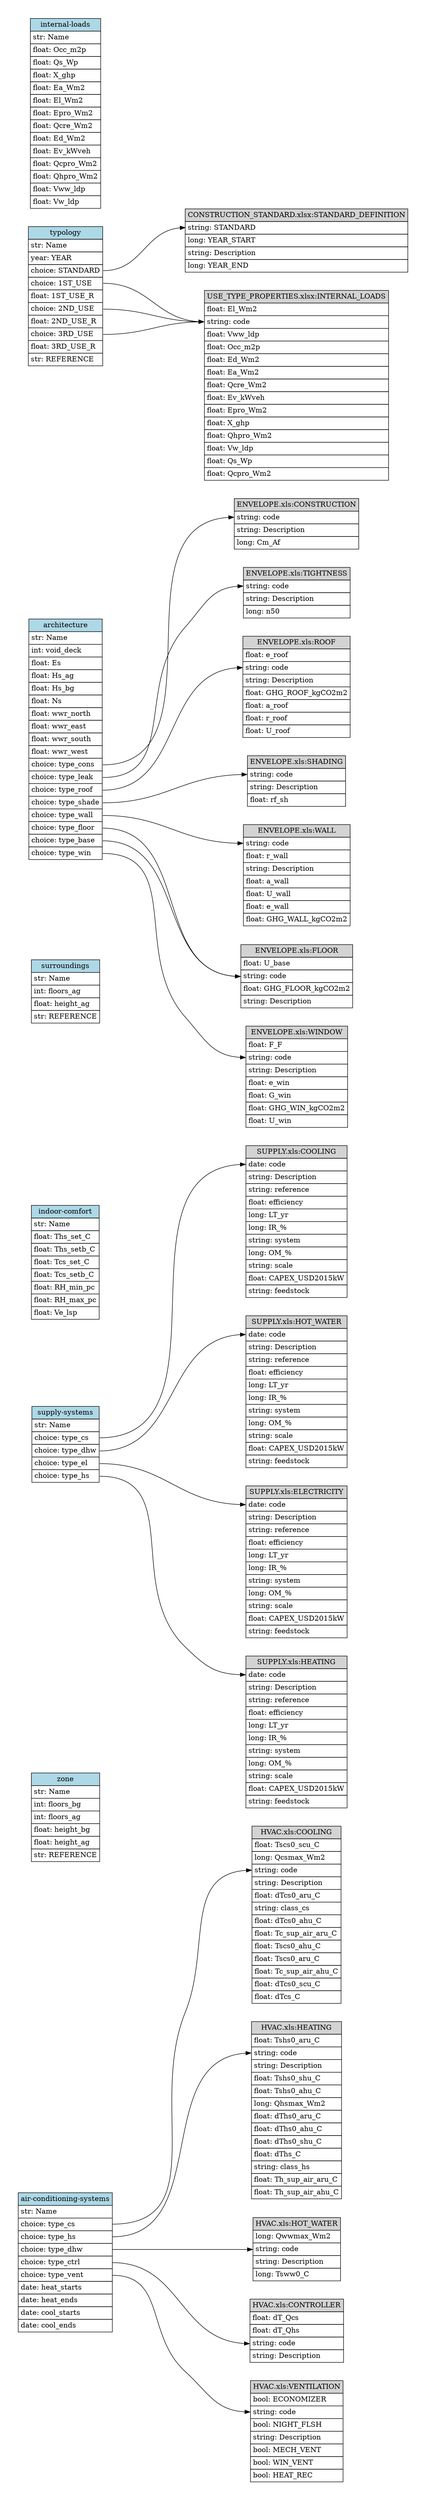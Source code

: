 
/* this diagram was generated by notebooks/2020.02.25-create-tables-entity-relationship-diagram.ipynb */
digraph tables_diagram {

    graph [pad="0.5", nodesep="0.5", ranksep="2"];
    node [shape=plain];
    rankdir=LR;
    

   
get_building_air_conditioning [shape=none, margin=0, label=<
    <table border="0" cellborder="1" cellspacing="0" cellpadding="4" >
        <tr><td bgcolor="lightblue">air-conditioning-systems</td></tr>
        <tr><td port="Name" align="left">str: Name</td></tr>
        <tr><td port="type_cs" align="left">choice: type_cs</td></tr>
        <tr><td port="type_hs" align="left">choice: type_hs</td></tr>
        <tr><td port="type_dhw" align="left">choice: type_dhw</td></tr>
        <tr><td port="type_ctrl" align="left">choice: type_ctrl</td></tr>
        <tr><td port="type_vent" align="left">choice: type_vent</td></tr>
        <tr><td port="heat_starts" align="left">date: heat_starts</td></tr>
        <tr><td port="heat_ends" align="left">date: heat_ends</td></tr>
        <tr><td port="cool_starts" align="left">date: cool_starts</td></tr>
        <tr><td port="cool_ends" align="left">date: cool_ends</td></tr>
        
    </table>>];

   
get_zone_geometry [shape=none, margin=0, label=<
    <table border="0" cellborder="1" cellspacing="0" cellpadding="4" >
        <tr><td bgcolor="lightblue">zone</td></tr>
        <tr><td port="Name" align="left">str: Name</td></tr>
        <tr><td port="floors_bg" align="left">int: floors_bg</td></tr>
        <tr><td port="floors_ag" align="left">int: floors_ag</td></tr>
        <tr><td port="height_bg" align="left">float: height_bg</td></tr>
        <tr><td port="height_ag" align="left">float: height_ag</td></tr>
        <tr><td port="REFERENCE" align="left">str: REFERENCE</td></tr>
        
    </table>>];

   
get_building_supply [shape=none, margin=0, label=<
    <table border="0" cellborder="1" cellspacing="0" cellpadding="4" >
        <tr><td bgcolor="lightblue">supply-systems</td></tr>
        <tr><td port="Name" align="left">str: Name</td></tr>
        <tr><td port="type_cs" align="left">choice: type_cs</td></tr>
        <tr><td port="type_dhw" align="left">choice: type_dhw</td></tr>
        <tr><td port="type_el" align="left">choice: type_el</td></tr>
        <tr><td port="type_hs" align="left">choice: type_hs</td></tr>
        
    </table>>];

   
get_building_comfort [shape=none, margin=0, label=<
    <table border="0" cellborder="1" cellspacing="0" cellpadding="4" >
        <tr><td bgcolor="lightblue">indoor-comfort</td></tr>
        <tr><td port="Name" align="left">str: Name</td></tr>
        <tr><td port="Ths_set_C" align="left">float: Ths_set_C</td></tr>
        <tr><td port="Ths_setb_C" align="left">float: Ths_setb_C</td></tr>
        <tr><td port="Tcs_set_C" align="left">float: Tcs_set_C</td></tr>
        <tr><td port="Tcs_setb_C" align="left">float: Tcs_setb_C</td></tr>
        <tr><td port="RH_min_pc" align="left">float: RH_min_pc</td></tr>
        <tr><td port="RH_max_pc" align="left">float: RH_max_pc</td></tr>
        <tr><td port="Ve_lsp" align="left">float: Ve_lsp</td></tr>
        
    </table>>];

   
get_surroundings_geometry [shape=none, margin=0, label=<
    <table border="0" cellborder="1" cellspacing="0" cellpadding="4" >
        <tr><td bgcolor="lightblue">surroundings</td></tr>
        <tr><td port="Name" align="left">str: Name</td></tr>
        <tr><td port="floors_ag" align="left">int: floors_ag</td></tr>
        <tr><td port="height_ag" align="left">float: height_ag</td></tr>
        <tr><td port="REFERENCE" align="left">str: REFERENCE</td></tr>
        
    </table>>];

   
get_building_architecture [shape=none, margin=0, label=<
    <table border="0" cellborder="1" cellspacing="0" cellpadding="4" >
        <tr><td bgcolor="lightblue">architecture</td></tr>
        <tr><td port="Name" align="left">str: Name</td></tr>
        <tr><td port="void_deck" align="left">int: void_deck</td></tr>
        <tr><td port="Es" align="left">float: Es</td></tr>
        <tr><td port="Hs_ag" align="left">float: Hs_ag</td></tr>
        <tr><td port="Hs_bg" align="left">float: Hs_bg</td></tr>
        <tr><td port="Ns" align="left">float: Ns</td></tr>
        <tr><td port="wwr_north" align="left">float: wwr_north</td></tr>
        <tr><td port="wwr_east" align="left">float: wwr_east</td></tr>
        <tr><td port="wwr_south" align="left">float: wwr_south</td></tr>
        <tr><td port="wwr_west" align="left">float: wwr_west</td></tr>
        <tr><td port="type_cons" align="left">choice: type_cons</td></tr>
        <tr><td port="type_leak" align="left">choice: type_leak</td></tr>
        <tr><td port="type_roof" align="left">choice: type_roof</td></tr>
        <tr><td port="type_shade" align="left">choice: type_shade</td></tr>
        <tr><td port="type_wall" align="left">choice: type_wall</td></tr>
        <tr><td port="type_floor" align="left">choice: type_floor</td></tr>
        <tr><td port="type_base" align="left">choice: type_base</td></tr>
        <tr><td port="type_win" align="left">choice: type_win</td></tr>
        
    </table>>];

   
get_building_typology [shape=none, margin=0, label=<
    <table border="0" cellborder="1" cellspacing="0" cellpadding="4" >
        <tr><td bgcolor="lightblue">typology</td></tr>
        <tr><td port="Name" align="left">str: Name</td></tr>
        <tr><td port="YEAR" align="left">year: YEAR</td></tr>
        <tr><td port="STANDARD" align="left">choice: STANDARD</td></tr>
        <tr><td port="1ST_USE" align="left">choice: 1ST_USE</td></tr>
        <tr><td port="1ST_USE_R" align="left">float: 1ST_USE_R</td></tr>
        <tr><td port="2ND_USE" align="left">choice: 2ND_USE</td></tr>
        <tr><td port="2ND_USE_R" align="left">float: 2ND_USE_R</td></tr>
        <tr><td port="3RD_USE" align="left">choice: 3RD_USE</td></tr>
        <tr><td port="3RD_USE_R" align="left">float: 3RD_USE_R</td></tr>
        <tr><td port="REFERENCE" align="left">str: REFERENCE</td></tr>
        
    </table>>];

   
get_building_internal [shape=none, margin=0, label=<
    <table border="0" cellborder="1" cellspacing="0" cellpadding="4" >
        <tr><td bgcolor="lightblue">internal-loads</td></tr>
        <tr><td port="Name" align="left">str: Name</td></tr>
        <tr><td port="Occ_m2p" align="left">float: Occ_m2p</td></tr>
        <tr><td port="Qs_Wp" align="left">float: Qs_Wp</td></tr>
        <tr><td port="X_ghp" align="left">float: X_ghp</td></tr>
        <tr><td port="Ea_Wm2" align="left">float: Ea_Wm2</td></tr>
        <tr><td port="El_Wm2" align="left">float: El_Wm2</td></tr>
        <tr><td port="Epro_Wm2" align="left">float: Epro_Wm2</td></tr>
        <tr><td port="Qcre_Wm2" align="left">float: Qcre_Wm2</td></tr>
        <tr><td port="Ed_Wm2" align="left">float: Ed_Wm2</td></tr>
        <tr><td port="Ev_kWveh" align="left">float: Ev_kWveh</td></tr>
        <tr><td port="Qcpro_Wm2" align="left">float: Qcpro_Wm2</td></tr>
        <tr><td port="Qhpro_Wm2" align="left">float: Qhpro_Wm2</td></tr>
        <tr><td port="Vww_ldp" align="left">float: Vww_ldp</td></tr>
        <tr><td port="Vw_ldp" align="left">float: Vw_ldp</td></tr>
        
    </table>>];



    
get_database_envelope_systems_ROOF [shape=none, margin=0, label=<
    <table border="0" cellborder="1" cellspacing="0" cellpadding="4" >
        <tr><td bgcolor="lightgrey">ENVELOPE.xls:ROOF</td></tr>
        <tr><td port="e_roof" align="left">float: e_roof</td></tr>
        <tr><td port="code" align="left">string: code</td></tr>
        <tr><td port="Description" align="left">string: Description</td></tr>
        <tr><td port="GHG_ROOF_kgCO2m2" align="left">float: GHG_ROOF_kgCO2m2</td></tr>
        <tr><td port="a_roof" align="left">float: a_roof</td></tr>
        <tr><td port="r_roof" align="left">float: r_roof</td></tr>
        <tr><td port="U_roof" align="left">float: U_roof</td></tr>
        
    </table>>];

    
get_database_envelope_systems_SHADING [shape=none, margin=0, label=<
    <table border="0" cellborder="1" cellspacing="0" cellpadding="4" >
        <tr><td bgcolor="lightgrey">ENVELOPE.xls:SHADING</td></tr>
        <tr><td port="code" align="left">string: code</td></tr>
        <tr><td port="Description" align="left">string: Description</td></tr>
        <tr><td port="rf_sh" align="left">float: rf_sh</td></tr>
        
    </table>>];

    
get_database_supply_assemblies_HEATING [shape=none, margin=0, label=<
    <table border="0" cellborder="1" cellspacing="0" cellpadding="4" >
        <tr><td bgcolor="lightgrey">SUPPLY.xls:HEATING</td></tr>
        <tr><td port="code" align="left">date: code</td></tr>
        <tr><td port="Description" align="left">string: Description</td></tr>
        <tr><td port="reference" align="left">string: reference</td></tr>
        <tr><td port="efficiency" align="left">float: efficiency</td></tr>
        <tr><td port="LT_yr" align="left">long: LT_yr</td></tr>
        <tr><td port="IR_%" align="left">long: IR_%</td></tr>
        <tr><td port="system" align="left">string: system</td></tr>
        <tr><td port="OM_%" align="left">long: OM_%</td></tr>
        <tr><td port="scale" align="left">string: scale</td></tr>
        <tr><td port="CAPEX_USD2015kW" align="left">float: CAPEX_USD2015kW</td></tr>
        <tr><td port="feedstock" align="left">string: feedstock</td></tr>
        
    </table>>];

    
get_database_air_conditioning_systems_HOT_WATER [shape=none, margin=0, label=<
    <table border="0" cellborder="1" cellspacing="0" cellpadding="4" >
        <tr><td bgcolor="lightgrey">HVAC.xls:HOT_WATER</td></tr>
        <tr><td port="Qwwmax_Wm2" align="left">long: Qwwmax_Wm2</td></tr>
        <tr><td port="code" align="left">string: code</td></tr>
        <tr><td port="Description" align="left">string: Description</td></tr>
        <tr><td port="Tsww0_C" align="left">long: Tsww0_C</td></tr>
        
    </table>>];

    
get_database_air_conditioning_systems_CONTROLLER [shape=none, margin=0, label=<
    <table border="0" cellborder="1" cellspacing="0" cellpadding="4" >
        <tr><td bgcolor="lightgrey">HVAC.xls:CONTROLLER</td></tr>
        <tr><td port="dT_Qcs" align="left">float: dT_Qcs</td></tr>
        <tr><td port="dT_Qhs" align="left">float: dT_Qhs</td></tr>
        <tr><td port="code" align="left">string: code</td></tr>
        <tr><td port="Description" align="left">string: Description</td></tr>
        
    </table>>];

    
get_database_air_conditioning_systems_VENTILATION [shape=none, margin=0, label=<
    <table border="0" cellborder="1" cellspacing="0" cellpadding="4" >
        <tr><td bgcolor="lightgrey">HVAC.xls:VENTILATION</td></tr>
        <tr><td port="ECONOMIZER" align="left">bool: ECONOMIZER</td></tr>
        <tr><td port="code" align="left">string: code</td></tr>
        <tr><td port="NIGHT_FLSH" align="left">bool: NIGHT_FLSH</td></tr>
        <tr><td port="Description" align="left">string: Description</td></tr>
        <tr><td port="MECH_VENT" align="left">bool: MECH_VENT</td></tr>
        <tr><td port="WIN_VENT" align="left">bool: WIN_VENT</td></tr>
        <tr><td port="HEAT_REC" align="left">bool: HEAT_REC</td></tr>
        
    </table>>];

    
get_database_air_conditioning_systems_COOLING [shape=none, margin=0, label=<
    <table border="0" cellborder="1" cellspacing="0" cellpadding="4" >
        <tr><td bgcolor="lightgrey">HVAC.xls:COOLING</td></tr>
        <tr><td port="Tscs0_scu_C" align="left">float: Tscs0_scu_C</td></tr>
        <tr><td port="Qcsmax_Wm2" align="left">long: Qcsmax_Wm2</td></tr>
        <tr><td port="code" align="left">string: code</td></tr>
        <tr><td port="Description" align="left">string: Description</td></tr>
        <tr><td port="dTcs0_aru_C" align="left">float: dTcs0_aru_C</td></tr>
        <tr><td port="class_cs" align="left">string: class_cs</td></tr>
        <tr><td port="dTcs0_ahu_C" align="left">float: dTcs0_ahu_C</td></tr>
        <tr><td port="Tc_sup_air_aru_C" align="left">float: Tc_sup_air_aru_C</td></tr>
        <tr><td port="Tscs0_ahu_C" align="left">float: Tscs0_ahu_C</td></tr>
        <tr><td port="Tscs0_aru_C" align="left">float: Tscs0_aru_C</td></tr>
        <tr><td port="Tc_sup_air_ahu_C" align="left">float: Tc_sup_air_ahu_C</td></tr>
        <tr><td port="dTcs0_scu_C" align="left">float: dTcs0_scu_C</td></tr>
        <tr><td port="dTcs_C" align="left">float: dTcs_C</td></tr>
        
    </table>>];

    
get_database_envelope_systems_WALL [shape=none, margin=0, label=<
    <table border="0" cellborder="1" cellspacing="0" cellpadding="4" >
        <tr><td bgcolor="lightgrey">ENVELOPE.xls:WALL</td></tr>
        <tr><td port="code" align="left">string: code</td></tr>
        <tr><td port="r_wall" align="left">float: r_wall</td></tr>
        <tr><td port="Description" align="left">string: Description</td></tr>
        <tr><td port="a_wall" align="left">float: a_wall</td></tr>
        <tr><td port="U_wall" align="left">float: U_wall</td></tr>
        <tr><td port="e_wall" align="left">float: e_wall</td></tr>
        <tr><td port="GHG_WALL_kgCO2m2" align="left">float: GHG_WALL_kgCO2m2</td></tr>
        
    </table>>];

    
get_database_use_types_properties_INTERNAL_LOADS [shape=none, margin=0, label=<
    <table border="0" cellborder="1" cellspacing="0" cellpadding="4" >
        <tr><td bgcolor="lightgrey">USE_TYPE_PROPERTIES.xlsx:INTERNAL_LOADS</td></tr>
        <tr><td port="El_Wm2" align="left">float: El_Wm2</td></tr>
        <tr><td port="code" align="left">string: code</td></tr>
        <tr><td port="Vww_ldp" align="left">float: Vww_ldp</td></tr>
        <tr><td port="Occ_m2p" align="left">float: Occ_m2p</td></tr>
        <tr><td port="Ed_Wm2" align="left">float: Ed_Wm2</td></tr>
        <tr><td port="Ea_Wm2" align="left">float: Ea_Wm2</td></tr>
        <tr><td port="Qcre_Wm2" align="left">float: Qcre_Wm2</td></tr>
        <tr><td port="Ev_kWveh" align="left">float: Ev_kWveh</td></tr>
        <tr><td port="Epro_Wm2" align="left">float: Epro_Wm2</td></tr>
        <tr><td port="X_ghp" align="left">float: X_ghp</td></tr>
        <tr><td port="Qhpro_Wm2" align="left">float: Qhpro_Wm2</td></tr>
        <tr><td port="Vw_ldp" align="left">float: Vw_ldp</td></tr>
        <tr><td port="Qs_Wp" align="left">float: Qs_Wp</td></tr>
        <tr><td port="Qcpro_Wm2" align="left">float: Qcpro_Wm2</td></tr>
        
    </table>>];

    
get_database_envelope_systems_TIGHTNESS [shape=none, margin=0, label=<
    <table border="0" cellborder="1" cellspacing="0" cellpadding="4" >
        <tr><td bgcolor="lightgrey">ENVELOPE.xls:TIGHTNESS</td></tr>
        <tr><td port="code" align="left">string: code</td></tr>
        <tr><td port="Description" align="left">string: Description</td></tr>
        <tr><td port="n50" align="left">long: n50</td></tr>
        
    </table>>];

    
get_database_air_conditioning_systems_HEATING [shape=none, margin=0, label=<
    <table border="0" cellborder="1" cellspacing="0" cellpadding="4" >
        <tr><td bgcolor="lightgrey">HVAC.xls:HEATING</td></tr>
        <tr><td port="Tshs0_aru_C" align="left">float: Tshs0_aru_C</td></tr>
        <tr><td port="code" align="left">string: code</td></tr>
        <tr><td port="Description" align="left">string: Description</td></tr>
        <tr><td port="Tshs0_shu_C" align="left">float: Tshs0_shu_C</td></tr>
        <tr><td port="Tshs0_ahu_C" align="left">float: Tshs0_ahu_C</td></tr>
        <tr><td port="Qhsmax_Wm2" align="left">long: Qhsmax_Wm2</td></tr>
        <tr><td port="dThs0_aru_C" align="left">float: dThs0_aru_C</td></tr>
        <tr><td port="dThs0_ahu_C" align="left">float: dThs0_ahu_C</td></tr>
        <tr><td port="dThs0_shu_C" align="left">float: dThs0_shu_C</td></tr>
        <tr><td port="dThs_C" align="left">float: dThs_C</td></tr>
        <tr><td port="class_hs" align="left">string: class_hs</td></tr>
        <tr><td port="Th_sup_air_aru_C" align="left">float: Th_sup_air_aru_C</td></tr>
        <tr><td port="Th_sup_air_ahu_C" align="left">float: Th_sup_air_ahu_C</td></tr>
        
    </table>>];

    
get_database_supply_assemblies_HOT_WATER [shape=none, margin=0, label=<
    <table border="0" cellborder="1" cellspacing="0" cellpadding="4" >
        <tr><td bgcolor="lightgrey">SUPPLY.xls:HOT_WATER</td></tr>
        <tr><td port="code" align="left">date: code</td></tr>
        <tr><td port="Description" align="left">string: Description</td></tr>
        <tr><td port="reference" align="left">string: reference</td></tr>
        <tr><td port="efficiency" align="left">float: efficiency</td></tr>
        <tr><td port="LT_yr" align="left">long: LT_yr</td></tr>
        <tr><td port="IR_%" align="left">long: IR_%</td></tr>
        <tr><td port="system" align="left">string: system</td></tr>
        <tr><td port="OM_%" align="left">long: OM_%</td></tr>
        <tr><td port="scale" align="left">string: scale</td></tr>
        <tr><td port="CAPEX_USD2015kW" align="left">float: CAPEX_USD2015kW</td></tr>
        <tr><td port="feedstock" align="left">string: feedstock</td></tr>
        
    </table>>];

    
get_database_supply_assemblies_COOLING [shape=none, margin=0, label=<
    <table border="0" cellborder="1" cellspacing="0" cellpadding="4" >
        <tr><td bgcolor="lightgrey">SUPPLY.xls:COOLING</td></tr>
        <tr><td port="code" align="left">date: code</td></tr>
        <tr><td port="Description" align="left">string: Description</td></tr>
        <tr><td port="reference" align="left">string: reference</td></tr>
        <tr><td port="efficiency" align="left">float: efficiency</td></tr>
        <tr><td port="LT_yr" align="left">long: LT_yr</td></tr>
        <tr><td port="IR_%" align="left">long: IR_%</td></tr>
        <tr><td port="system" align="left">string: system</td></tr>
        <tr><td port="OM_%" align="left">long: OM_%</td></tr>
        <tr><td port="scale" align="left">string: scale</td></tr>
        <tr><td port="CAPEX_USD2015kW" align="left">float: CAPEX_USD2015kW</td></tr>
        <tr><td port="feedstock" align="left">string: feedstock</td></tr>
        
    </table>>];

    
get_database_construction_standards_STANDARD_DEFINITION [shape=none, margin=0, label=<
    <table border="0" cellborder="1" cellspacing="0" cellpadding="4" >
        <tr><td bgcolor="lightgrey">CONSTRUCTION_STANDARD.xlsx:STANDARD_DEFINITION</td></tr>
        <tr><td port="STANDARD" align="left">string: STANDARD</td></tr>
        <tr><td port="YEAR_START" align="left">long: YEAR_START</td></tr>
        <tr><td port="Description" align="left">string: Description</td></tr>
        <tr><td port="YEAR_END" align="left">long: YEAR_END</td></tr>
        
    </table>>];

    
get_database_supply_assemblies_ELECTRICITY [shape=none, margin=0, label=<
    <table border="0" cellborder="1" cellspacing="0" cellpadding="4" >
        <tr><td bgcolor="lightgrey">SUPPLY.xls:ELECTRICITY</td></tr>
        <tr><td port="code" align="left">date: code</td></tr>
        <tr><td port="Description" align="left">string: Description</td></tr>
        <tr><td port="reference" align="left">string: reference</td></tr>
        <tr><td port="efficiency" align="left">float: efficiency</td></tr>
        <tr><td port="LT_yr" align="left">long: LT_yr</td></tr>
        <tr><td port="IR_%" align="left">long: IR_%</td></tr>
        <tr><td port="system" align="left">string: system</td></tr>
        <tr><td port="OM_%" align="left">long: OM_%</td></tr>
        <tr><td port="scale" align="left">string: scale</td></tr>
        <tr><td port="CAPEX_USD2015kW" align="left">float: CAPEX_USD2015kW</td></tr>
        <tr><td port="feedstock" align="left">string: feedstock</td></tr>
        
    </table>>];

{

rankdir=LR;
get_database_envelope_systems_FLOOR [shape=none, margin=0, label=<
    <table border="0" cellborder="1" cellspacing="0" cellpadding="4" >
        <tr><td bgcolor="lightgrey">ENVELOPE.xls:FLOOR</td></tr>
        <tr><td port="U_base" align="left">float: U_base</td></tr>
        <tr><td port="code" align="left">string: code</td></tr>
        <tr><td port="GHG_FLOOR_kgCO2m2" align="left">float: GHG_FLOOR_kgCO2m2</td></tr>
        <tr><td port="Description" align="left">string: Description</td></tr>
        
    </table>>];

    
get_database_envelope_systems_WINDOW [shape=none, margin=0, label=<
    <table border="0" cellborder="1" cellspacing="0" cellpadding="4" >
        <tr><td bgcolor="lightgrey">ENVELOPE.xls:WINDOW</td></tr>
        <tr><td port="F_F" align="left">float: F_F</td></tr>
        <tr><td port="code" align="left">string: code</td></tr>
        <tr><td port="Description" align="left">string: Description</td></tr>
        <tr><td port="e_win" align="left">float: e_win</td></tr>
        <tr><td port="G_win" align="left">float: G_win</td></tr>
        <tr><td port="GHG_WIN_kgCO2m2" align="left">float: GHG_WIN_kgCO2m2</td></tr>
        <tr><td port="U_win" align="left">float: U_win</td></tr>
        
    </table>>];

    
get_database_envelope_systems_CONSTRUCTION [shape=none, margin=0, label=<
    <table border="0" cellborder="1" cellspacing="0" cellpadding="4" >
        <tr><td bgcolor="lightgrey">ENVELOPE.xls:CONSTRUCTION</td></tr>
        <tr><td port="code" align="left">string: code</td></tr>
        <tr><td port="Description" align="left">string: Description</td></tr>
        <tr><td port="Cm_Af" align="left">long: Cm_Af</td></tr>
        
    </table>>];

}

    get_building_air_conditioning:"type_cs" -> get_database_air_conditioning_systems_COOLING:code;

    get_building_air_conditioning:"type_ctrl" -> get_database_air_conditioning_systems_CONTROLLER:code;

    get_building_typology:"STANDARD" -> get_database_construction_standards_STANDARD_DEFINITION:STANDARD;

    get_building_typology:"2ND_USE" -> get_database_use_types_properties_INTERNAL_LOADS:code;

    get_building_air_conditioning:"type_dhw" -> get_database_air_conditioning_systems_HOT_WATER:code;

    get_building_air_conditioning:"type_vent" -> get_database_air_conditioning_systems_VENTILATION:code;

    get_building_architecture:"type_leak" -> get_database_envelope_systems_TIGHTNESS:code;

    get_building_architecture:"type_cons" -> get_database_envelope_systems_CONSTRUCTION:code;

    get_building_architecture:"type_base" -> get_database_envelope_systems_FLOOR:code;

    get_building_supply:"type_dhw" -> get_database_supply_assemblies_HOT_WATER:code;

    get_building_air_conditioning:"type_hs" -> get_database_air_conditioning_systems_HEATING:code;

    get_building_architecture:"type_floor" -> get_database_envelope_systems_FLOOR:code;

    get_building_architecture:"type_win" -> get_database_envelope_systems_WINDOW:code;

    get_building_architecture:"type_wall" -> get_database_envelope_systems_WALL:code;

    get_building_supply:"type_el" -> get_database_supply_assemblies_ELECTRICITY:code;

    get_building_typology:"1ST_USE" -> get_database_use_types_properties_INTERNAL_LOADS:code;

    get_building_supply:"type_cs" -> get_database_supply_assemblies_COOLING:code;

    get_building_typology:"3RD_USE" -> get_database_use_types_properties_INTERNAL_LOADS:code;

    get_building_architecture:"type_roof" -> get_database_envelope_systems_ROOF:code;

    get_building_architecture:"type_shade" -> get_database_envelope_systems_SHADING:code;

    get_building_supply:"type_hs" -> get_database_supply_assemblies_HEATING:code;

}